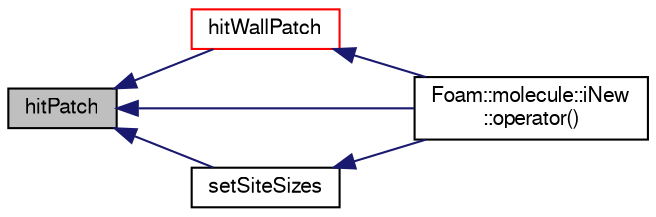 digraph "hitPatch"
{
  bgcolor="transparent";
  edge [fontname="FreeSans",fontsize="10",labelfontname="FreeSans",labelfontsize="10"];
  node [fontname="FreeSans",fontsize="10",shape=record];
  rankdir="LR";
  Node437 [label="hitPatch",height=0.2,width=0.4,color="black", fillcolor="grey75", style="filled", fontcolor="black"];
  Node437 -> Node438 [dir="back",color="midnightblue",fontsize="10",style="solid",fontname="FreeSans"];
  Node438 [label="hitWallPatch",height=0.2,width=0.4,color="red",URL="$a24390.html#a83ddd4996e7a12d68168442c5f04ca72",tooltip="Overridable function to handle the particle hitting a wallPatch. "];
  Node438 -> Node440 [dir="back",color="midnightblue",fontsize="10",style="solid",fontname="FreeSans"];
  Node440 [label="Foam::molecule::iNew\l::operator()",height=0.2,width=0.4,color="black",URL="$a24402.html#a5e5219caac32f0ebcf427805a7112605"];
  Node437 -> Node440 [dir="back",color="midnightblue",fontsize="10",style="solid",fontname="FreeSans"];
  Node437 -> Node441 [dir="back",color="midnightblue",fontsize="10",style="solid",fontname="FreeSans"];
  Node441 [label="setSiteSizes",height=0.2,width=0.4,color="black",URL="$a24390.html#a15edb4b1de1012fcc304341583fd49bc"];
  Node441 -> Node440 [dir="back",color="midnightblue",fontsize="10",style="solid",fontname="FreeSans"];
}
